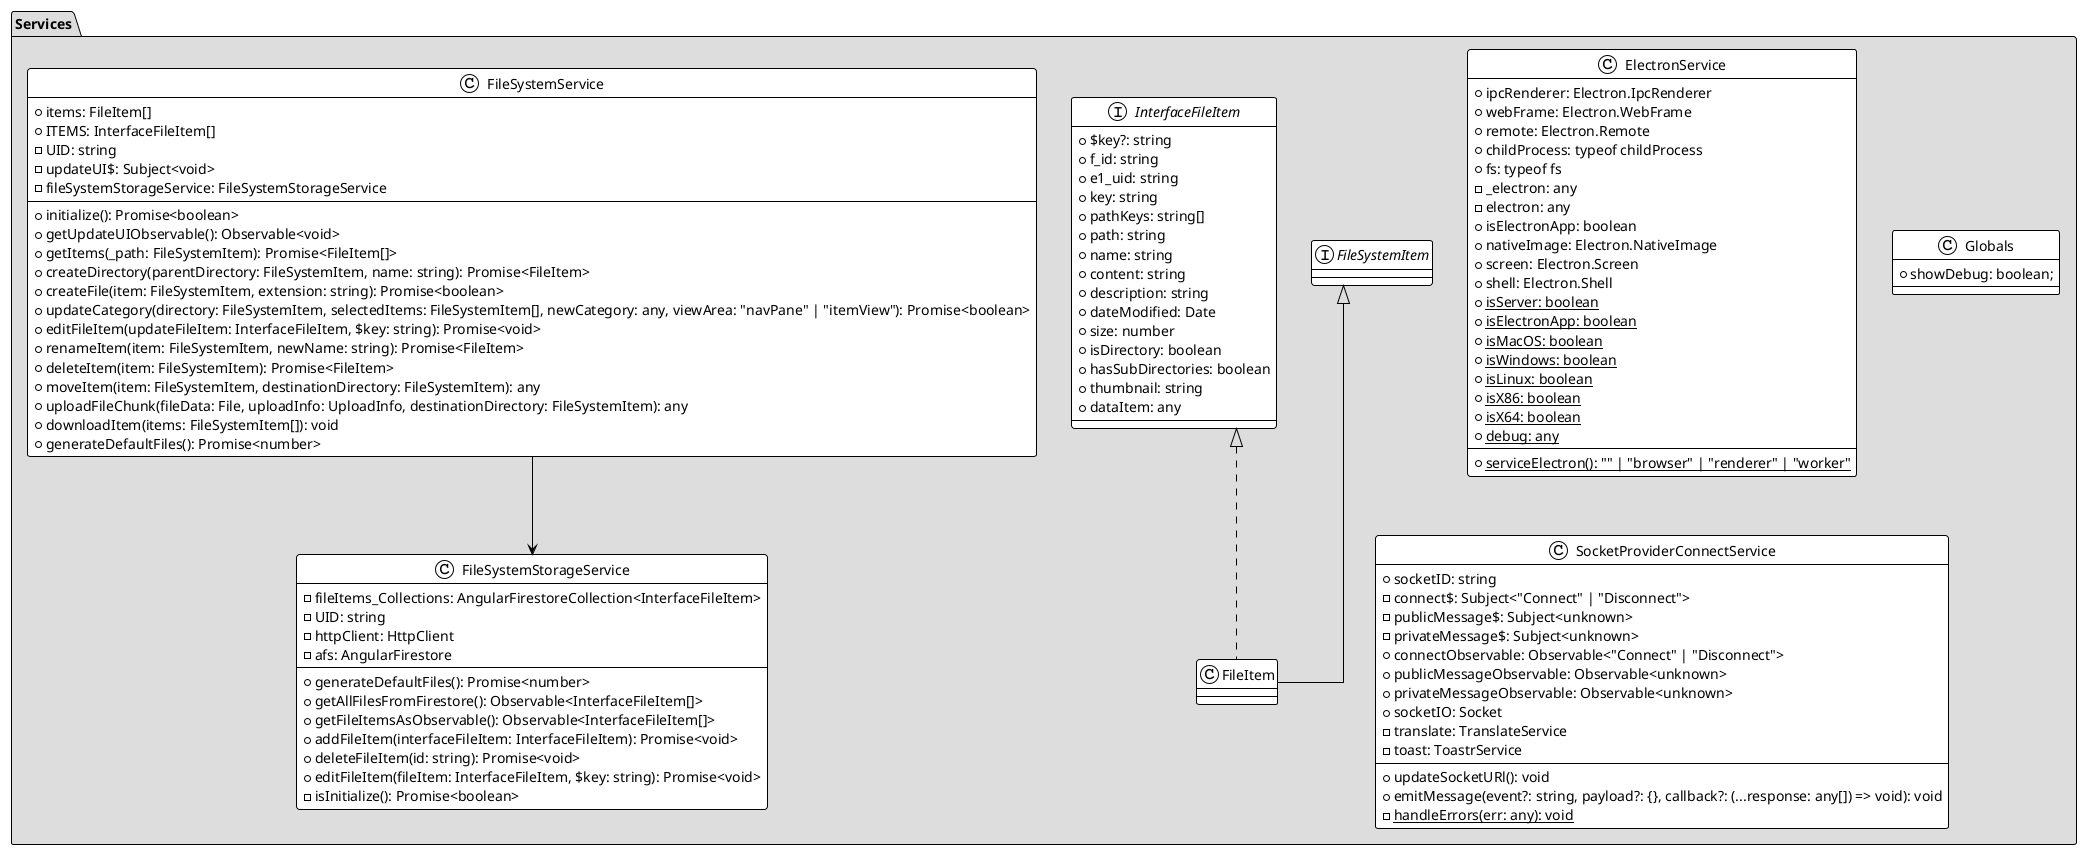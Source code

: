 @startuml
!theme plain
'hide class fields
'hide class method
'hide interface fields
'hide interface method

skinparam defaultFontName "JetBrains Mono"
skinparam linetype ortho

package Services #DDDDDD {
  class ElectronService {
    +ipcRenderer: Electron.IpcRenderer
    +webFrame: Electron.WebFrame
    +remote: Electron.Remote
    +childProcess: typeof childProcess
    +fs: typeof fs
    -_electron: any
    -electron: any
    +isElectronApp: boolean
    +nativeImage: Electron.NativeImage
    +screen: Electron.Screen
    +shell: Electron.Shell
    +{static} serviceElectron(): "" | "browser" | "renderer" | "worker"
    +{static} isServer: boolean
    +{static} isElectronApp: boolean
    +{static} isMacOS: boolean
    +{static} isWindows: boolean
    +{static} isLinux: boolean
    +{static} isX86: boolean
    +{static} isX64: boolean
    +{static} debug: any
  }
  interface FileSystemItem {
  }
  interface InterfaceFileItem {
    +$key?: string
    +f_id: string
    +e1_uid: string
    +key: string
    +pathKeys: string[]
    +path: string
    +name: string
    +content: string
    +description: string
    +dateModified: Date
    +size: number
    +isDirectory: boolean
    +hasSubDirectories: boolean
    +thumbnail: string
    +dataItem: any
  }
  class FileItem extends FileSystemItem implements InterfaceFileItem {
  }
  class FileSystemService {
    +items: FileItem[]
    +ITEMS: InterfaceFileItem[]
    -UID: string
    -updateUI$: Subject<void>
    -fileSystemStorageService: FileSystemStorageService
    +initialize(): Promise<boolean>
    +getUpdateUIObservable(): Observable<void>
    +getItems(_path: FileSystemItem): Promise<FileItem[]>
    +createDirectory(parentDirectory: FileSystemItem, name: string): Promise<FileItem>
    +createFile(item: FileSystemItem, extension: string): Promise<boolean>
    +updateCategory(directory: FileSystemItem, selectedItems: FileSystemItem[], newCategory: any, viewArea: "navPane" | "itemView"): Promise<boolean>
    +editFileItem(updateFileItem: InterfaceFileItem, $key: string): Promise<void>
    +renameItem(item: FileSystemItem, newName: string): Promise<FileItem>
    +deleteItem(item: FileSystemItem): Promise<FileItem>
    +moveItem(item: FileSystemItem, destinationDirectory: FileSystemItem): any
    +uploadFileChunk(fileData: File, uploadInfo: UploadInfo, destinationDirectory: FileSystemItem): any
    +downloadItem(items: FileSystemItem[]): void
    +generateDefaultFiles(): Promise<number>
  }
  class FileSystemStorageService {
    -fileItems_Collections: AngularFirestoreCollection<InterfaceFileItem>
    -UID: string
    -httpClient: HttpClient
    -afs: AngularFirestore
    +generateDefaultFiles(): Promise<number>
    +getAllFilesFromFirestore(): Observable<InterfaceFileItem[]>
    +getFileItemsAsObservable(): Observable<InterfaceFileItem[]>
    +addFileItem(interfaceFileItem: InterfaceFileItem): Promise<void>
    +deleteFileItem(id: string): Promise<void>
    +editFileItem(fileItem: InterfaceFileItem, $key: string): Promise<void>
    -isInitialize(): Promise<boolean>
  }

  class Globals {
    +showDebug: boolean;
  }

  class SocketProviderConnectService {
    +socketID: string
    -connect$: Subject<"Connect" | "Disconnect">
    -publicMessage$: Subject<unknown>
    -privateMessage$: Subject<unknown>
    +connectObservable: Observable<"Connect" | "Disconnect">
    +publicMessageObservable: Observable<unknown>
    +privateMessageObservable: Observable<unknown>
    +socketIO: Socket
    -translate: TranslateService
    -toast: ToastrService
    +updateSocketURl(): void
    +emitMessage(event?: string, payload?: {}, callback?: (...response: any[]) => void): void
    -{static} handleErrors(err: any): void
  }

  FileSystemService --> FileSystemStorageService
'  ElectronService -[hidden]- FileSystemService
'  FileSystemStorageService -[hidden]- Globals
'  Globals -[hidden]- SocketProviderConnectService
}

@enduml
